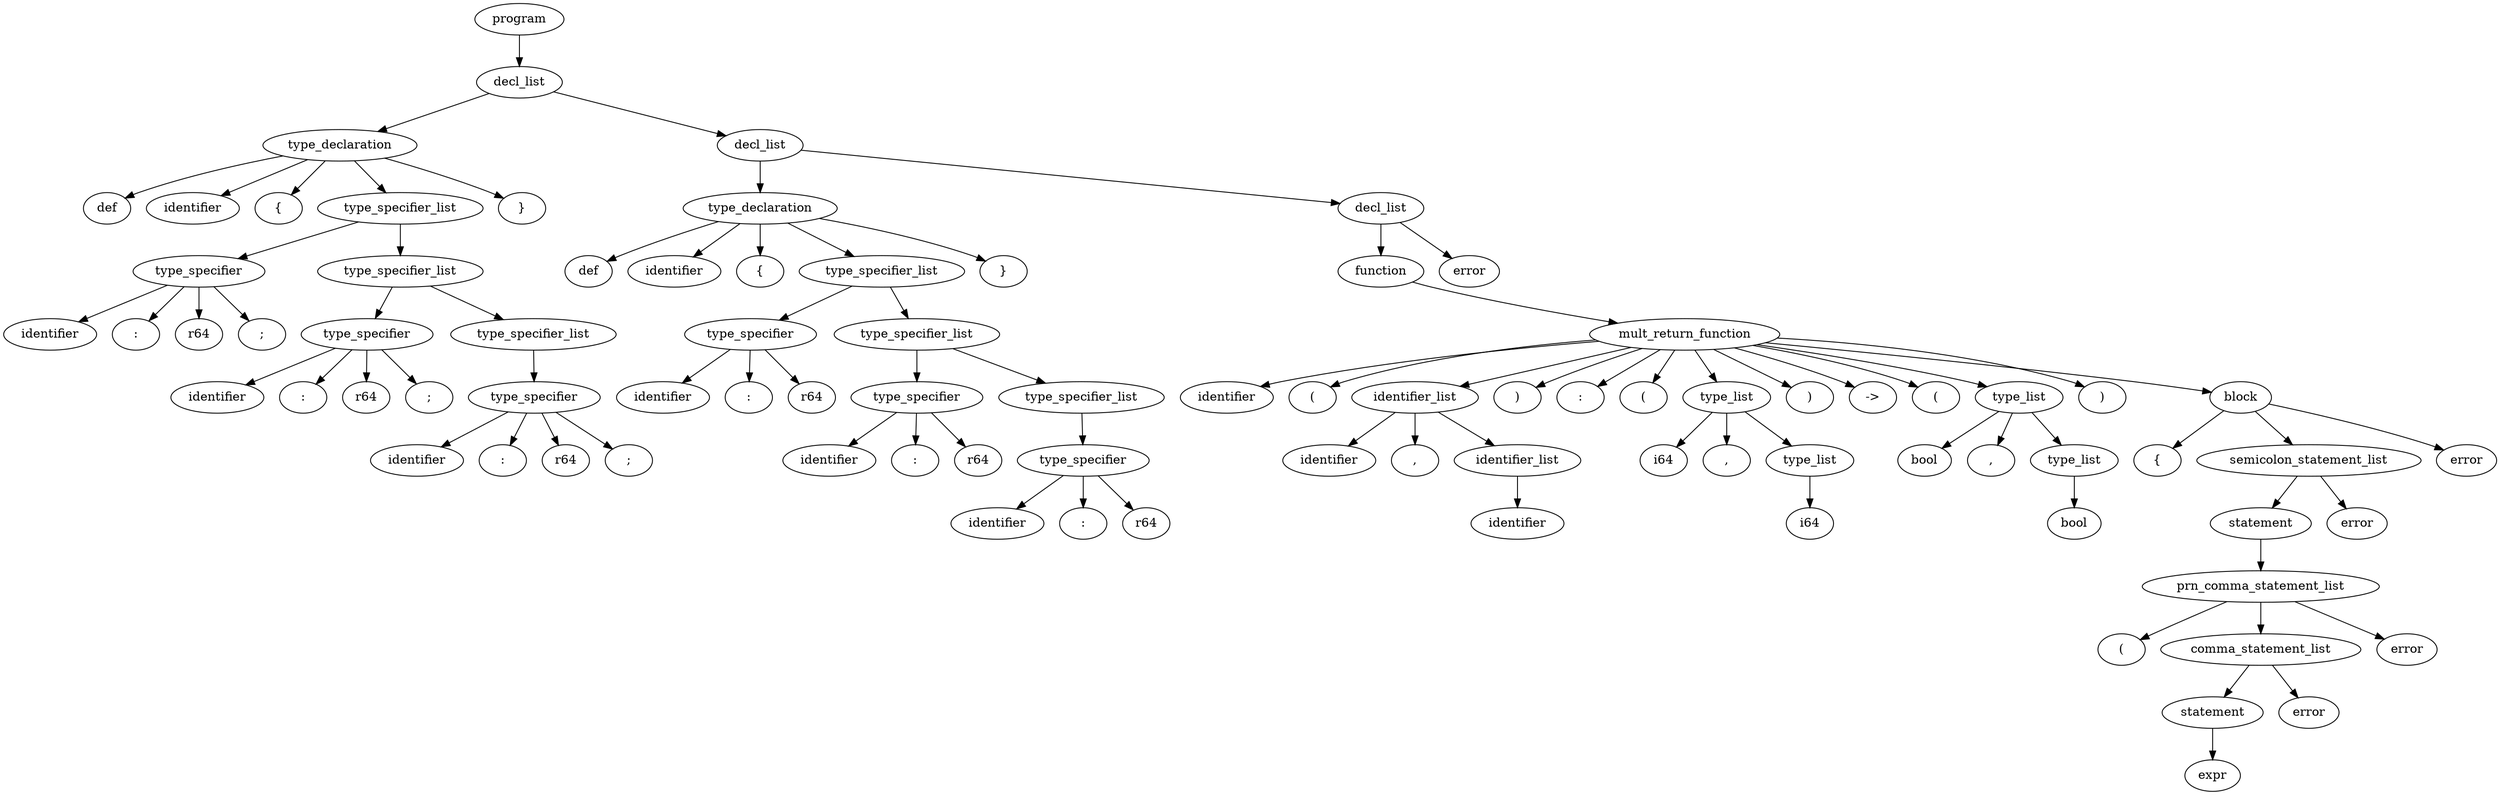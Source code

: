 digraph ast
{
	node1 [label="program"];
	node1 -> node2;
	node2 [label="decl_list"];
	node2 -> node3;
	node3 [label="type_declaration"];
	node3 -> node4;
	node4 [label="def"];
	node3 -> node5;
	node5 [label="identifier"];
	node3 -> node6;
	node6 [label="{"];
	node3 -> node7;
	node7 [label="type_specifier_list"];
	node7 -> node8;
	node8 [label="type_specifier"];
	node8 -> node9;
	node9 [label="identifier"];
	node8 -> node10;
	node10 [label=":"];
	node8 -> node11;
	node11 [label="r64"];
	node8 -> node12;
	node12 [label=";"];
	node7 -> node13;
	node13 [label="type_specifier_list"];
	node13 -> node14;
	node14 [label="type_specifier"];
	node14 -> node15;
	node15 [label="identifier"];
	node14 -> node16;
	node16 [label=":"];
	node14 -> node17;
	node17 [label="r64"];
	node14 -> node18;
	node18 [label=";"];
	node13 -> node19;
	node19 [label="type_specifier_list"];
	node19 -> node20;
	node20 [label="type_specifier"];
	node20 -> node21;
	node21 [label="identifier"];
	node20 -> node22;
	node22 [label=":"];
	node20 -> node23;
	node23 [label="r64"];
	node20 -> node24;
	node24 [label=";"];
	node3 -> node25;
	node25 [label="}"];
	node2 -> node26;
	node26 [label="decl_list"];
	node26 -> node27;
	node27 [label="type_declaration"];
	node27 -> node28;
	node28 [label="def"];
	node27 -> node29;
	node29 [label="identifier"];
	node27 -> node30;
	node30 [label="{"];
	node27 -> node31;
	node31 [label="type_specifier_list"];
	node31 -> node32;
	node32 [label="type_specifier"];
	node32 -> node33;
	node33 [label="identifier"];
	node32 -> node34;
	node34 [label=":"];
	node32 -> node35;
	node35 [label="r64"];
	node31 -> node36;
	node36 [label="type_specifier_list"];
	node36 -> node37;
	node37 [label="type_specifier"];
	node37 -> node38;
	node38 [label="identifier"];
	node37 -> node39;
	node39 [label=":"];
	node37 -> node40;
	node40 [label="r64"];
	node36 -> node41;
	node41 [label="type_specifier_list"];
	node41 -> node42;
	node42 [label="type_specifier"];
	node42 -> node43;
	node43 [label="identifier"];
	node42 -> node44;
	node44 [label=":"];
	node42 -> node45;
	node45 [label="r64"];
	node27 -> node46;
	node46 [label="}"];
	node26 -> node47;
	node47 [label="decl_list"];
	node47 -> node48;
	node48 [label="function"];
	node48 -> node49;
	node49 [label="mult_return_function"];
	node49 -> node50;
	node50 [label="identifier"];
	node49 -> node51;
	node51 [label="("];
	node49 -> node52;
	node52 [label="identifier_list"];
	node52 -> node53;
	node53 [label="identifier"];
	node52 -> node54;
	node54 [label=","];
	node52 -> node55;
	node55 [label="identifier_list"];
	node55 -> node56;
	node56 [label="identifier"];
	node49 -> node57;
	node57 [label=")"];
	node49 -> node58;
	node58 [label=":"];
	node49 -> node59;
	node59 [label="("];
	node49 -> node60;
	node60 [label="type_list"];
	node60 -> node61;
	node61 [label="i64"];
	node60 -> node62;
	node62 [label=","];
	node60 -> node63;
	node63 [label="type_list"];
	node63 -> node64;
	node64 [label="i64"];
	node49 -> node65;
	node65 [label=")"];
	node49 -> node66;
	node66 [label="->"];
	node49 -> node67;
	node67 [label="("];
	node49 -> node68;
	node68 [label="type_list"];
	node68 -> node69;
	node69 [label="bool"];
	node68 -> node70;
	node70 [label=","];
	node68 -> node71;
	node71 [label="type_list"];
	node71 -> node72;
	node72 [label="bool"];
	node49 -> node73;
	node73 [label=")"];
	node49 -> node74;
	node74 [label="block"];
	node74 -> node75;
	node75 [label="{"];
	node74 -> node76;
	node76 [label="semicolon_statement_list"];
	node76 -> node77;
	node77 [label="statement"];
	node77 -> node78;
	node78 [label="prn_comma_statement_list"];
	node78 -> node79;
	node79 [label="("];
	node78 -> node80;
	node80 [label="comma_statement_list"];
	node80 -> node81;
	node81 [label="statement"];
	node81 -> node82;
	node82 [label="expr"];
	node80 -> node83;
	node83 [label="error"];
	node78 -> node84;
	node84 [label="error"];
	node76 -> node85;
	node85 [label="error"];
	node74 -> node86;
	node86 [label="error"];
	node47 -> node87;
	node87 [label="error"];
}
